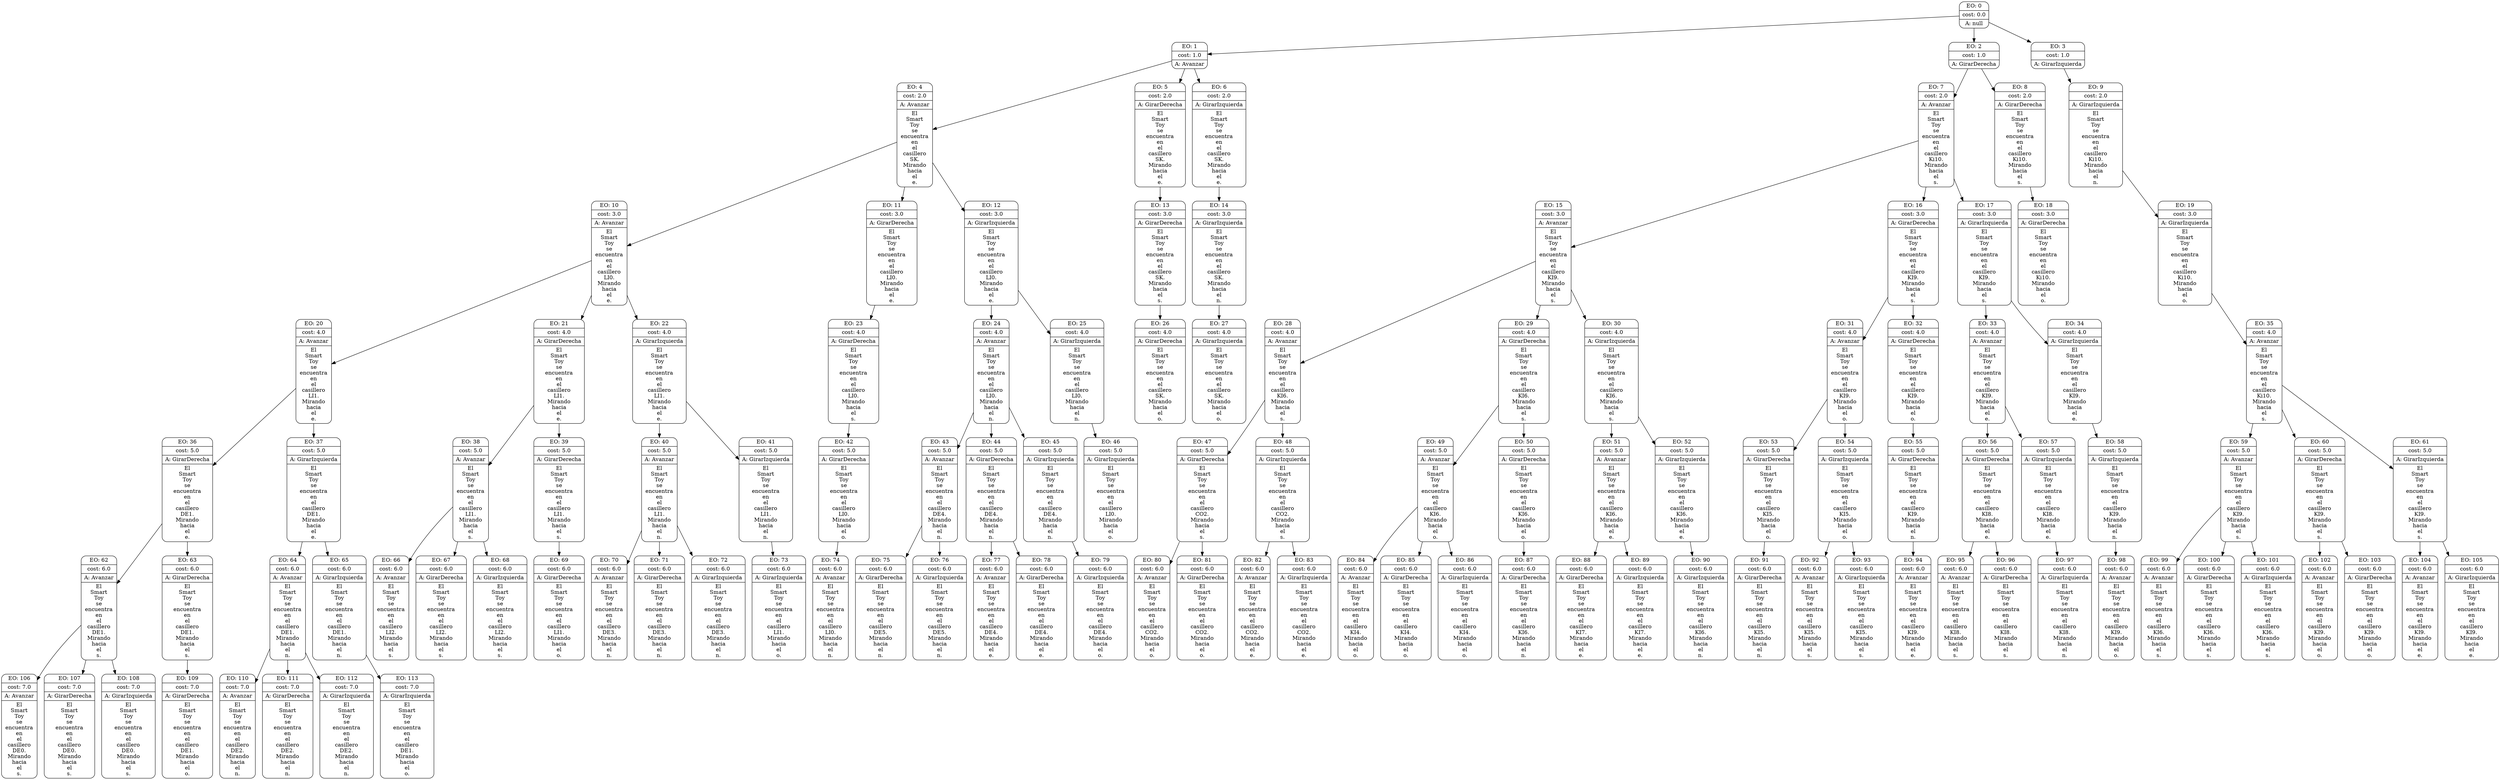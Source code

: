 digraph g {
node [shape = Mrecord];
nodo0[label="{EO: 0|cost: 0.0|A: null}"]
nodo1[label="{EO: 1|cost: 1.0|A: Avanzar}"]
nodo4[label="{EO: 4|cost: 2.0|A: Avanzar|El\nSmart\nToy\nse\nencuentra\nen\nel\ncasillero\nSK.\nMirando\nhacia\nel\ne.
}"]
nodo10[label="{EO: 10|cost: 3.0|A: Avanzar|El\nSmart\nToy\nse\nencuentra\nen\nel\ncasillero\nLI0.\nMirando\nhacia\nel\ne.
}"]
nodo20[label="{EO: 20|cost: 4.0|A: Avanzar|El\nSmart\nToy\nse\nencuentra\nen\nel\ncasillero\nLI1.\nMirando\nhacia\nel\ne.
}"]
nodo36[label="{EO: 36|cost: 5.0|A: GirarDerecha|El\nSmart\nToy\nse\nencuentra\nen\nel\ncasillero\nDE1.\nMirando\nhacia\nel\ne.
}"]
nodo62[label="{EO: 62|cost: 6.0|A: Avanzar|El\nSmart\nToy\nse\nencuentra\nen\nel\ncasillero\nDE1.\nMirando\nhacia\nel\ns.
}"]
nodo106[label="{EO: 106|cost: 7.0|A: Avanzar|El\nSmart\nToy\nse\nencuentra\nen\nel\ncasillero\nDE0.\nMirando\nhacia\nel\ns.
}"]

nodo62 -> nodo106;
nodo107[label="{EO: 107|cost: 7.0|A: GirarDerecha|El\nSmart\nToy\nse\nencuentra\nen\nel\ncasillero\nDE0.\nMirando\nhacia\nel\ns.
}"]

nodo62 -> nodo107;
nodo108[label="{EO: 108|cost: 7.0|A: GirarIzquierda|El\nSmart\nToy\nse\nencuentra\nen\nel\ncasillero\nDE0.\nMirando\nhacia\nel\ns.
}"]

nodo62 -> nodo108;

nodo36 -> nodo62;
nodo63[label="{EO: 63|cost: 6.0|A: GirarDerecha|El\nSmart\nToy\nse\nencuentra\nen\nel\ncasillero\nDE1.\nMirando\nhacia\nel\ns.
}"]
nodo109[label="{EO: 109|cost: 7.0|A: GirarDerecha|El\nSmart\nToy\nse\nencuentra\nen\nel\ncasillero\nDE1.\nMirando\nhacia\nel\no.
}"]

nodo63 -> nodo109;

nodo36 -> nodo63;

nodo20 -> nodo36;
nodo37[label="{EO: 37|cost: 5.0|A: GirarIzquierda|El\nSmart\nToy\nse\nencuentra\nen\nel\ncasillero\nDE1.\nMirando\nhacia\nel\ne.
}"]
nodo64[label="{EO: 64|cost: 6.0|A: Avanzar|El\nSmart\nToy\nse\nencuentra\nen\nel\ncasillero\nDE1.\nMirando\nhacia\nel\nn.
}"]
nodo110[label="{EO: 110|cost: 7.0|A: Avanzar|El\nSmart\nToy\nse\nencuentra\nen\nel\ncasillero\nDE2.\nMirando\nhacia\nel\nn.
}"]

nodo64 -> nodo110;
nodo111[label="{EO: 111|cost: 7.0|A: GirarDerecha|El\nSmart\nToy\nse\nencuentra\nen\nel\ncasillero\nDE2.\nMirando\nhacia\nel\nn.
}"]

nodo64 -> nodo111;
nodo112[label="{EO: 112|cost: 7.0|A: GirarIzquierda|El\nSmart\nToy\nse\nencuentra\nen\nel\ncasillero\nDE2.\nMirando\nhacia\nel\nn.
}"]

nodo64 -> nodo112;

nodo37 -> nodo64;
nodo65[label="{EO: 65|cost: 6.0|A: GirarIzquierda|El\nSmart\nToy\nse\nencuentra\nen\nel\ncasillero\nDE1.\nMirando\nhacia\nel\nn.
}"]
nodo113[label="{EO: 113|cost: 7.0|A: GirarIzquierda|El\nSmart\nToy\nse\nencuentra\nen\nel\ncasillero\nDE1.\nMirando\nhacia\nel\no.
}"]

nodo65 -> nodo113;

nodo37 -> nodo65;

nodo20 -> nodo37;

nodo10 -> nodo20;
nodo21[label="{EO: 21|cost: 4.0|A: GirarDerecha|El\nSmart\nToy\nse\nencuentra\nen\nel\ncasillero\nLI1.\nMirando\nhacia\nel\ne.
}"]
nodo38[label="{EO: 38|cost: 5.0|A: Avanzar|El\nSmart\nToy\nse\nencuentra\nen\nel\ncasillero\nLI1.\nMirando\nhacia\nel\ns.
}"]
nodo66[label="{EO: 66|cost: 6.0|A: Avanzar|El\nSmart\nToy\nse\nencuentra\nen\nel\ncasillero\nLI2.\nMirando\nhacia\nel\ns.
}"]

nodo38 -> nodo66;
nodo67[label="{EO: 67|cost: 6.0|A: GirarDerecha|El\nSmart\nToy\nse\nencuentra\nen\nel\ncasillero\nLI2.\nMirando\nhacia\nel\ns.
}"]

nodo38 -> nodo67;
nodo68[label="{EO: 68|cost: 6.0|A: GirarIzquierda|El\nSmart\nToy\nse\nencuentra\nen\nel\ncasillero\nLI2.\nMirando\nhacia\nel\ns.
}"]

nodo38 -> nodo68;

nodo21 -> nodo38;
nodo39[label="{EO: 39|cost: 5.0|A: GirarDerecha|El\nSmart\nToy\nse\nencuentra\nen\nel\ncasillero\nLI1.\nMirando\nhacia\nel\ns.
}"]
nodo69[label="{EO: 69|cost: 6.0|A: GirarDerecha|El\nSmart\nToy\nse\nencuentra\nen\nel\ncasillero\nLI1.\nMirando\nhacia\nel\no.
}"]

nodo39 -> nodo69;

nodo21 -> nodo39;

nodo10 -> nodo21;
nodo22[label="{EO: 22|cost: 4.0|A: GirarIzquierda|El\nSmart\nToy\nse\nencuentra\nen\nel\ncasillero\nLI1.\nMirando\nhacia\nel\ne.
}"]
nodo40[label="{EO: 40|cost: 5.0|A: Avanzar|El\nSmart\nToy\nse\nencuentra\nen\nel\ncasillero\nLI1.\nMirando\nhacia\nel\nn.
}"]
nodo70[label="{EO: 70|cost: 6.0|A: Avanzar|El\nSmart\nToy\nse\nencuentra\nen\nel\ncasillero\nDE3.\nMirando\nhacia\nel\nn.
}"]

nodo40 -> nodo70;
nodo71[label="{EO: 71|cost: 6.0|A: GirarDerecha|El\nSmart\nToy\nse\nencuentra\nen\nel\ncasillero\nDE3.\nMirando\nhacia\nel\nn.
}"]

nodo40 -> nodo71;
nodo72[label="{EO: 72|cost: 6.0|A: GirarIzquierda|El\nSmart\nToy\nse\nencuentra\nen\nel\ncasillero\nDE3.\nMirando\nhacia\nel\nn.
}"]

nodo40 -> nodo72;

nodo22 -> nodo40;
nodo41[label="{EO: 41|cost: 5.0|A: GirarIzquierda|El\nSmart\nToy\nse\nencuentra\nen\nel\ncasillero\nLI1.\nMirando\nhacia\nel\nn.
}"]
nodo73[label="{EO: 73|cost: 6.0|A: GirarIzquierda|El\nSmart\nToy\nse\nencuentra\nen\nel\ncasillero\nLI1.\nMirando\nhacia\nel\no.
}"]

nodo41 -> nodo73;

nodo22 -> nodo41;

nodo10 -> nodo22;

nodo4 -> nodo10;
nodo11[label="{EO: 11|cost: 3.0|A: GirarDerecha|El\nSmart\nToy\nse\nencuentra\nen\nel\ncasillero\nLI0.\nMirando\nhacia\nel\ne.
}"]
nodo23[label="{EO: 23|cost: 4.0|A: GirarDerecha|El\nSmart\nToy\nse\nencuentra\nen\nel\ncasillero\nLI0.\nMirando\nhacia\nel\ns.
}"]
nodo42[label="{EO: 42|cost: 5.0|A: GirarDerecha|El\nSmart\nToy\nse\nencuentra\nen\nel\ncasillero\nLI0.\nMirando\nhacia\nel\no.
}"]
nodo74[label="{EO: 74|cost: 6.0|A: Avanzar|El\nSmart\nToy\nse\nencuentra\nen\nel\ncasillero\nLI0.\nMirando\nhacia\nel\nn.
}"]

nodo42 -> nodo74;

nodo23 -> nodo42;

nodo11 -> nodo23;

nodo4 -> nodo11;
nodo12[label="{EO: 12|cost: 3.0|A: GirarIzquierda|El\nSmart\nToy\nse\nencuentra\nen\nel\ncasillero\nLI0.\nMirando\nhacia\nel\ne.
}"]
nodo24[label="{EO: 24|cost: 4.0|A: Avanzar|El\nSmart\nToy\nse\nencuentra\nen\nel\ncasillero\nLI0.\nMirando\nhacia\nel\nn.
}"]
nodo43[label="{EO: 43|cost: 5.0|A: Avanzar|El\nSmart\nToy\nse\nencuentra\nen\nel\ncasillero\nDE4.\nMirando\nhacia\nel\nn.
}"]
nodo75[label="{EO: 75|cost: 6.0|A: GirarDerecha|El\nSmart\nToy\nse\nencuentra\nen\nel\ncasillero\nDE5.\nMirando\nhacia\nel\nn.
}"]

nodo43 -> nodo75;
nodo76[label="{EO: 76|cost: 6.0|A: GirarIzquierda|El\nSmart\nToy\nse\nencuentra\nen\nel\ncasillero\nDE5.\nMirando\nhacia\nel\nn.
}"]

nodo43 -> nodo76;

nodo24 -> nodo43;
nodo44[label="{EO: 44|cost: 5.0|A: GirarDerecha|El\nSmart\nToy\nse\nencuentra\nen\nel\ncasillero\nDE4.\nMirando\nhacia\nel\nn.
}"]
nodo77[label="{EO: 77|cost: 6.0|A: Avanzar|El\nSmart\nToy\nse\nencuentra\nen\nel\ncasillero\nDE4.\nMirando\nhacia\nel\ne.
}"]

nodo44 -> nodo77;
nodo78[label="{EO: 78|cost: 6.0|A: GirarDerecha|El\nSmart\nToy\nse\nencuentra\nen\nel\ncasillero\nDE4.\nMirando\nhacia\nel\ne.
}"]

nodo44 -> nodo78;

nodo24 -> nodo44;
nodo45[label="{EO: 45|cost: 5.0|A: GirarIzquierda|El\nSmart\nToy\nse\nencuentra\nen\nel\ncasillero\nDE4.\nMirando\nhacia\nel\nn.
}"]
nodo79[label="{EO: 79|cost: 6.0|A: GirarIzquierda|El\nSmart\nToy\nse\nencuentra\nen\nel\ncasillero\nDE4.\nMirando\nhacia\nel\no.
}"]

nodo45 -> nodo79;

nodo24 -> nodo45;

nodo12 -> nodo24;
nodo25[label="{EO: 25|cost: 4.0|A: GirarIzquierda|El\nSmart\nToy\nse\nencuentra\nen\nel\ncasillero\nLI0.\nMirando\nhacia\nel\nn.
}"]
nodo46[label="{EO: 46|cost: 5.0|A: GirarIzquierda|El\nSmart\nToy\nse\nencuentra\nen\nel\ncasillero\nLI0.\nMirando\nhacia\nel\no.
}"]

nodo25 -> nodo46;

nodo12 -> nodo25;

nodo4 -> nodo12;

nodo1 -> nodo4;
nodo5[label="{EO: 5|cost: 2.0|A: GirarDerecha|El\nSmart\nToy\nse\nencuentra\nen\nel\ncasillero\nSK.\nMirando\nhacia\nel\ne.
}"]
nodo13[label="{EO: 13|cost: 3.0|A: GirarDerecha|El\nSmart\nToy\nse\nencuentra\nen\nel\ncasillero\nSK.\nMirando\nhacia\nel\ns.
}"]
nodo26[label="{EO: 26|cost: 4.0|A: GirarDerecha|El\nSmart\nToy\nse\nencuentra\nen\nel\ncasillero\nSK.\nMirando\nhacia\nel\no.
}"]

nodo13 -> nodo26;

nodo5 -> nodo13;

nodo1 -> nodo5;
nodo6[label="{EO: 6|cost: 2.0|A: GirarIzquierda|El\nSmart\nToy\nse\nencuentra\nen\nel\ncasillero\nSK.\nMirando\nhacia\nel\ne.
}"]
nodo14[label="{EO: 14|cost: 3.0|A: GirarIzquierda|El\nSmart\nToy\nse\nencuentra\nen\nel\ncasillero\nSK.\nMirando\nhacia\nel\nn.
}"]
nodo27[label="{EO: 27|cost: 4.0|A: GirarIzquierda|El\nSmart\nToy\nse\nencuentra\nen\nel\ncasillero\nSK.\nMirando\nhacia\nel\no.
}"]

nodo14 -> nodo27;

nodo6 -> nodo14;

nodo1 -> nodo6;

nodo0 -> nodo1;
nodo2[label="{EO: 2|cost: 1.0|A: GirarDerecha}"]
nodo7[label="{EO: 7|cost: 2.0|A: Avanzar|El\nSmart\nToy\nse\nencuentra\nen\nel\ncasillero\nKi10.\nMirando\nhacia\nel\ns.
}"]
nodo15[label="{EO: 15|cost: 3.0|A: Avanzar|El\nSmart\nToy\nse\nencuentra\nen\nel\ncasillero\nKI9.\nMirando\nhacia\nel\ns.
}"]
nodo28[label="{EO: 28|cost: 4.0|A: Avanzar|El\nSmart\nToy\nse\nencuentra\nen\nel\ncasillero\nKI6.\nMirando\nhacia\nel\ns.
}"]
nodo47[label="{EO: 47|cost: 5.0|A: GirarDerecha|El\nSmart\nToy\nse\nencuentra\nen\nel\ncasillero\nCO2.\nMirando\nhacia\nel\ns.
}"]
nodo80[label="{EO: 80|cost: 6.0|A: Avanzar|El\nSmart\nToy\nse\nencuentra\nen\nel\ncasillero\nCO2.\nMirando\nhacia\nel\no.
}"]

nodo47 -> nodo80;
nodo81[label="{EO: 81|cost: 6.0|A: GirarDerecha|El\nSmart\nToy\nse\nencuentra\nen\nel\ncasillero\nCO2.\nMirando\nhacia\nel\no.
}"]

nodo47 -> nodo81;

nodo28 -> nodo47;
nodo48[label="{EO: 48|cost: 5.0|A: GirarIzquierda|El\nSmart\nToy\nse\nencuentra\nen\nel\ncasillero\nCO2.\nMirando\nhacia\nel\ns.
}"]
nodo82[label="{EO: 82|cost: 6.0|A: Avanzar|El\nSmart\nToy\nse\nencuentra\nen\nel\ncasillero\nCO2.\nMirando\nhacia\nel\ne.
}"]

nodo48 -> nodo82;
nodo83[label="{EO: 83|cost: 6.0|A: GirarIzquierda|El\nSmart\nToy\nse\nencuentra\nen\nel\ncasillero\nCO2.\nMirando\nhacia\nel\ne.
}"]

nodo48 -> nodo83;

nodo28 -> nodo48;

nodo15 -> nodo28;
nodo29[label="{EO: 29|cost: 4.0|A: GirarDerecha|El\nSmart\nToy\nse\nencuentra\nen\nel\ncasillero\nKI6.\nMirando\nhacia\nel\ns.
}"]
nodo49[label="{EO: 49|cost: 5.0|A: Avanzar|El\nSmart\nToy\nse\nencuentra\nen\nel\ncasillero\nKI6.\nMirando\nhacia\nel\no.
}"]
nodo84[label="{EO: 84|cost: 6.0|A: Avanzar|El\nSmart\nToy\nse\nencuentra\nen\nel\ncasillero\nKI4.\nMirando\nhacia\nel\no.
}"]

nodo49 -> nodo84;
nodo85[label="{EO: 85|cost: 6.0|A: GirarDerecha|El\nSmart\nToy\nse\nencuentra\nen\nel\ncasillero\nKI4.\nMirando\nhacia\nel\no.
}"]

nodo49 -> nodo85;
nodo86[label="{EO: 86|cost: 6.0|A: GirarIzquierda|El\nSmart\nToy\nse\nencuentra\nen\nel\ncasillero\nKI4.\nMirando\nhacia\nel\no.
}"]

nodo49 -> nodo86;

nodo29 -> nodo49;
nodo50[label="{EO: 50|cost: 5.0|A: GirarDerecha|El\nSmart\nToy\nse\nencuentra\nen\nel\ncasillero\nKI6.\nMirando\nhacia\nel\no.
}"]
nodo87[label="{EO: 87|cost: 6.0|A: GirarDerecha|El\nSmart\nToy\nse\nencuentra\nen\nel\ncasillero\nKI6.\nMirando\nhacia\nel\nn.
}"]

nodo50 -> nodo87;

nodo29 -> nodo50;

nodo15 -> nodo29;
nodo30[label="{EO: 30|cost: 4.0|A: GirarIzquierda|El\nSmart\nToy\nse\nencuentra\nen\nel\ncasillero\nKI6.\nMirando\nhacia\nel\ns.
}"]
nodo51[label="{EO: 51|cost: 5.0|A: Avanzar|El\nSmart\nToy\nse\nencuentra\nen\nel\ncasillero\nKI6.\nMirando\nhacia\nel\ne.
}"]
nodo88[label="{EO: 88|cost: 6.0|A: GirarDerecha|El\nSmart\nToy\nse\nencuentra\nen\nel\ncasillero\nKI7.\nMirando\nhacia\nel\ne.
}"]

nodo51 -> nodo88;
nodo89[label="{EO: 89|cost: 6.0|A: GirarIzquierda|El\nSmart\nToy\nse\nencuentra\nen\nel\ncasillero\nKI7.\nMirando\nhacia\nel\ne.
}"]

nodo51 -> nodo89;

nodo30 -> nodo51;
nodo52[label="{EO: 52|cost: 5.0|A: GirarIzquierda|El\nSmart\nToy\nse\nencuentra\nen\nel\ncasillero\nKI6.\nMirando\nhacia\nel\ne.
}"]
nodo90[label="{EO: 90|cost: 6.0|A: GirarIzquierda|El\nSmart\nToy\nse\nencuentra\nen\nel\ncasillero\nKI6.\nMirando\nhacia\nel\nn.
}"]

nodo52 -> nodo90;

nodo30 -> nodo52;

nodo15 -> nodo30;

nodo7 -> nodo15;
nodo16[label="{EO: 16|cost: 3.0|A: GirarDerecha|El\nSmart\nToy\nse\nencuentra\nen\nel\ncasillero\nKI9.\nMirando\nhacia\nel\ns.
}"]
nodo31[label="{EO: 31|cost: 4.0|A: Avanzar|El\nSmart\nToy\nse\nencuentra\nen\nel\ncasillero\nKI9.\nMirando\nhacia\nel\no.
}"]
nodo53[label="{EO: 53|cost: 5.0|A: GirarDerecha|El\nSmart\nToy\nse\nencuentra\nen\nel\ncasillero\nKI5.\nMirando\nhacia\nel\no.
}"]
nodo91[label="{EO: 91|cost: 6.0|A: GirarDerecha|El\nSmart\nToy\nse\nencuentra\nen\nel\ncasillero\nKI5.\nMirando\nhacia\nel\nn.
}"]

nodo53 -> nodo91;

nodo31 -> nodo53;
nodo54[label="{EO: 54|cost: 5.0|A: GirarIzquierda|El\nSmart\nToy\nse\nencuentra\nen\nel\ncasillero\nKI5.\nMirando\nhacia\nel\no.
}"]
nodo92[label="{EO: 92|cost: 6.0|A: Avanzar|El\nSmart\nToy\nse\nencuentra\nen\nel\ncasillero\nKI5.\nMirando\nhacia\nel\ns.
}"]

nodo54 -> nodo92;
nodo93[label="{EO: 93|cost: 6.0|A: GirarIzquierda|El\nSmart\nToy\nse\nencuentra\nen\nel\ncasillero\nKI5.\nMirando\nhacia\nel\ns.
}"]

nodo54 -> nodo93;

nodo31 -> nodo54;

nodo16 -> nodo31;
nodo32[label="{EO: 32|cost: 4.0|A: GirarDerecha|El\nSmart\nToy\nse\nencuentra\nen\nel\ncasillero\nKI9.\nMirando\nhacia\nel\no.
}"]
nodo55[label="{EO: 55|cost: 5.0|A: GirarDerecha|El\nSmart\nToy\nse\nencuentra\nen\nel\ncasillero\nKI9.\nMirando\nhacia\nel\nn.
}"]
nodo94[label="{EO: 94|cost: 6.0|A: Avanzar|El\nSmart\nToy\nse\nencuentra\nen\nel\ncasillero\nKI9.\nMirando\nhacia\nel\ne.
}"]

nodo55 -> nodo94;

nodo32 -> nodo55;

nodo16 -> nodo32;

nodo7 -> nodo16;
nodo17[label="{EO: 17|cost: 3.0|A: GirarIzquierda|El\nSmart\nToy\nse\nencuentra\nen\nel\ncasillero\nKI9.\nMirando\nhacia\nel\ns.
}"]
nodo33[label="{EO: 33|cost: 4.0|A: Avanzar|El\nSmart\nToy\nse\nencuentra\nen\nel\ncasillero\nKI9.\nMirando\nhacia\nel\ne.
}"]
nodo56[label="{EO: 56|cost: 5.0|A: GirarDerecha|El\nSmart\nToy\nse\nencuentra\nen\nel\ncasillero\nKI8.\nMirando\nhacia\nel\ne.
}"]
nodo95[label="{EO: 95|cost: 6.0|A: Avanzar|El\nSmart\nToy\nse\nencuentra\nen\nel\ncasillero\nKI8.\nMirando\nhacia\nel\ns.
}"]

nodo56 -> nodo95;
nodo96[label="{EO: 96|cost: 6.0|A: GirarDerecha|El\nSmart\nToy\nse\nencuentra\nen\nel\ncasillero\nKI8.\nMirando\nhacia\nel\ns.
}"]

nodo56 -> nodo96;

nodo33 -> nodo56;
nodo57[label="{EO: 57|cost: 5.0|A: GirarIzquierda|El\nSmart\nToy\nse\nencuentra\nen\nel\ncasillero\nKI8.\nMirando\nhacia\nel\ne.
}"]
nodo97[label="{EO: 97|cost: 6.0|A: GirarIzquierda|El\nSmart\nToy\nse\nencuentra\nen\nel\ncasillero\nKI8.\nMirando\nhacia\nel\nn.
}"]

nodo57 -> nodo97;

nodo33 -> nodo57;

nodo17 -> nodo33;
nodo34[label="{EO: 34|cost: 4.0|A: GirarIzquierda|El\nSmart\nToy\nse\nencuentra\nen\nel\ncasillero\nKI9.\nMirando\nhacia\nel\ne.
}"]
nodo58[label="{EO: 58|cost: 5.0|A: GirarIzquierda|El\nSmart\nToy\nse\nencuentra\nen\nel\ncasillero\nKI9.\nMirando\nhacia\nel\nn.
}"]
nodo98[label="{EO: 98|cost: 6.0|A: Avanzar|El\nSmart\nToy\nse\nencuentra\nen\nel\ncasillero\nKI9.\nMirando\nhacia\nel\no.
}"]

nodo58 -> nodo98;

nodo34 -> nodo58;

nodo17 -> nodo34;

nodo7 -> nodo17;

nodo2 -> nodo7;
nodo8[label="{EO: 8|cost: 2.0|A: GirarDerecha|El\nSmart\nToy\nse\nencuentra\nen\nel\ncasillero\nKi10.\nMirando\nhacia\nel\ns.
}"]
nodo18[label="{EO: 18|cost: 3.0|A: GirarDerecha|El\nSmart\nToy\nse\nencuentra\nen\nel\ncasillero\nKi10.\nMirando\nhacia\nel\no.
}"]

nodo8 -> nodo18;

nodo2 -> nodo8;

nodo0 -> nodo2;
nodo3[label="{EO: 3|cost: 1.0|A: GirarIzquierda}"]
nodo9[label="{EO: 9|cost: 2.0|A: GirarIzquierda|El\nSmart\nToy\nse\nencuentra\nen\nel\ncasillero\nKi10.\nMirando\nhacia\nel\nn.
}"]
nodo19[label="{EO: 19|cost: 3.0|A: GirarIzquierda|El\nSmart\nToy\nse\nencuentra\nen\nel\ncasillero\nKi10.\nMirando\nhacia\nel\no.
}"]
nodo35[label="{EO: 35|cost: 4.0|A: Avanzar|El\nSmart\nToy\nse\nencuentra\nen\nel\ncasillero\nKi10.\nMirando\nhacia\nel\ns.
}"]
nodo59[label="{EO: 59|cost: 5.0|A: Avanzar|El\nSmart\nToy\nse\nencuentra\nen\nel\ncasillero\nKI9.\nMirando\nhacia\nel\ns.
}"]
nodo99[label="{EO: 99|cost: 6.0|A: Avanzar|El\nSmart\nToy\nse\nencuentra\nen\nel\ncasillero\nKI6.\nMirando\nhacia\nel\ns.
}"]

nodo59 -> nodo99;
nodo100[label="{EO: 100|cost: 6.0|A: GirarDerecha|El\nSmart\nToy\nse\nencuentra\nen\nel\ncasillero\nKI6.\nMirando\nhacia\nel\ns.
}"]

nodo59 -> nodo100;
nodo101[label="{EO: 101|cost: 6.0|A: GirarIzquierda|El\nSmart\nToy\nse\nencuentra\nen\nel\ncasillero\nKI6.\nMirando\nhacia\nel\ns.
}"]

nodo59 -> nodo101;

nodo35 -> nodo59;
nodo60[label="{EO: 60|cost: 5.0|A: GirarDerecha|El\nSmart\nToy\nse\nencuentra\nen\nel\ncasillero\nKI9.\nMirando\nhacia\nel\ns.
}"]
nodo102[label="{EO: 102|cost: 6.0|A: Avanzar|El\nSmart\nToy\nse\nencuentra\nen\nel\ncasillero\nKI9.\nMirando\nhacia\nel\no.
}"]

nodo60 -> nodo102;
nodo103[label="{EO: 103|cost: 6.0|A: GirarDerecha|El\nSmart\nToy\nse\nencuentra\nen\nel\ncasillero\nKI9.\nMirando\nhacia\nel\no.
}"]

nodo60 -> nodo103;

nodo35 -> nodo60;
nodo61[label="{EO: 61|cost: 5.0|A: GirarIzquierda|El\nSmart\nToy\nse\nencuentra\nen\nel\ncasillero\nKI9.\nMirando\nhacia\nel\ns.
}"]
nodo104[label="{EO: 104|cost: 6.0|A: Avanzar|El\nSmart\nToy\nse\nencuentra\nen\nel\ncasillero\nKI9.\nMirando\nhacia\nel\ne.
}"]

nodo61 -> nodo104;
nodo105[label="{EO: 105|cost: 6.0|A: GirarIzquierda|El\nSmart\nToy\nse\nencuentra\nen\nel\ncasillero\nKI9.\nMirando\nhacia\nel\ne.
}"]

nodo61 -> nodo105;

nodo35 -> nodo61;

nodo19 -> nodo35;

nodo9 -> nodo19;

nodo3 -> nodo9;

nodo0 -> nodo3;


}